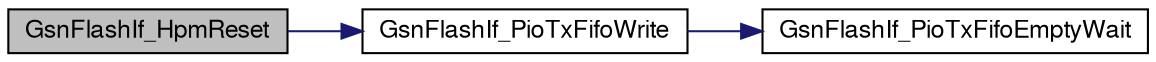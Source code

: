 digraph G
{
  edge [fontname="FreeSans",fontsize="12",labelfontname="FreeSans",labelfontsize="12"];
  node [fontname="FreeSans",fontsize="12",shape=record];
  rankdir=LR;
  Node1 [label="GsnFlashIf_HpmReset",height=0.2,width=0.4,color="black", fillcolor="grey75", style="filled" fontcolor="black"];
  Node1 -> Node2 [color="midnightblue",fontsize="12",style="solid",fontname="FreeSans"];
  Node2 [label="GsnFlashIf_PioTxFifoWrite",height=0.2,width=0.4,color="black", fillcolor="white", style="filled",URL="$a00669.html#ga31cfba744b7133b256ba57713dc14e0f",tooltip="FlashIf Pio Tx fifo write."];
  Node2 -> Node3 [color="midnightblue",fontsize="12",style="solid",fontname="FreeSans"];
  Node3 [label="GsnFlashIf_PioTxFifoEmptyWait",height=0.2,width=0.4,color="black", fillcolor="white", style="filled",URL="$a00669.html#ga0e52d153a54a5e099ea53b4ab2ba02bc",tooltip="Wait for FlashIf Pio Tx fifo empty."];
}
